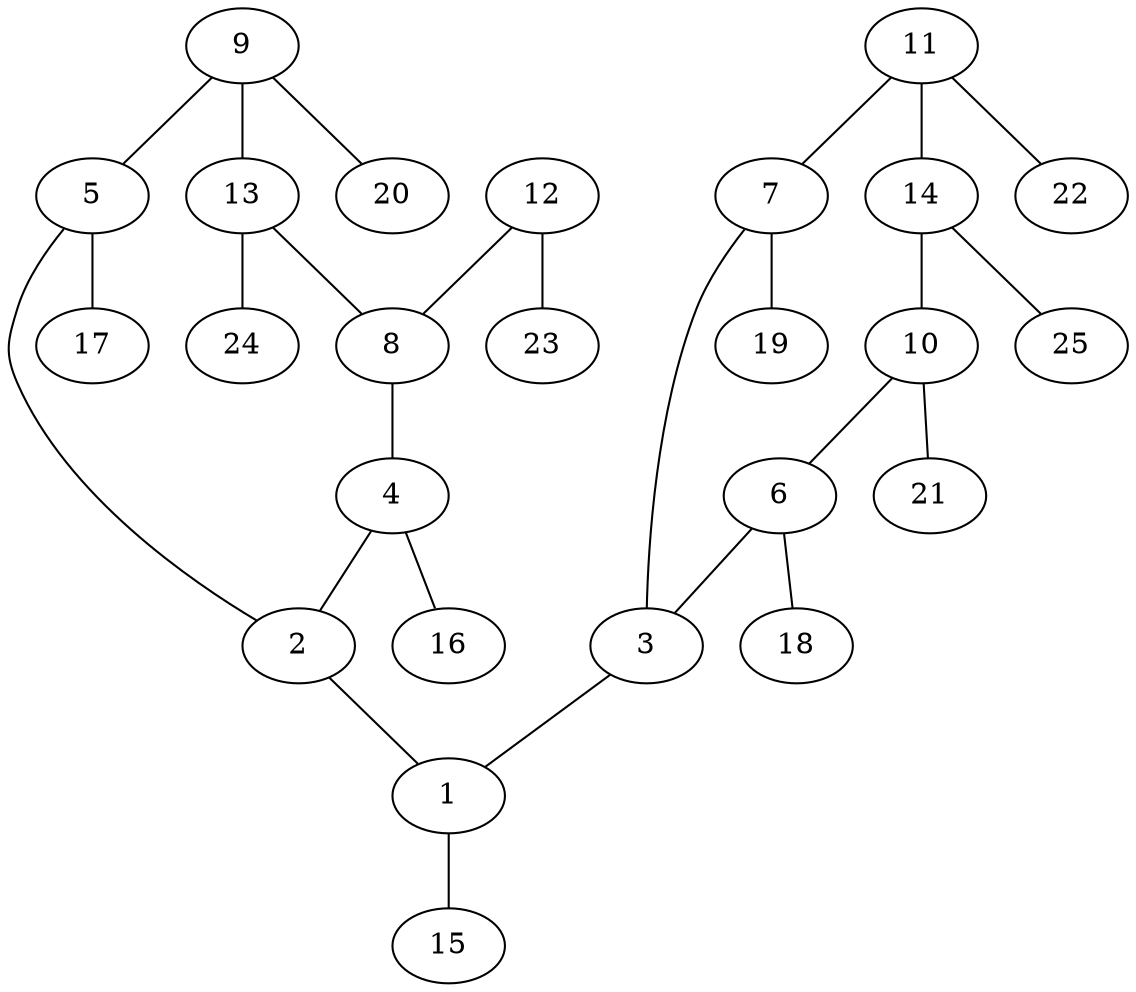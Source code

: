 graph molecule_398 {
	1	 [chem=N];
	15	 [chem=H];
	1 -- 15	 [valence=1];
	2	 [chem=C];
	2 -- 1	 [valence=1];
	3	 [chem=C];
	3 -- 1	 [valence=1];
	4	 [chem=C];
	4 -- 2	 [valence=2];
	16	 [chem=H];
	4 -- 16	 [valence=1];
	5	 [chem=C];
	5 -- 2	 [valence=1];
	17	 [chem=H];
	5 -- 17	 [valence=1];
	6	 [chem=C];
	6 -- 3	 [valence=2];
	18	 [chem=H];
	6 -- 18	 [valence=1];
	7	 [chem=C];
	7 -- 3	 [valence=1];
	19	 [chem=H];
	7 -- 19	 [valence=1];
	8	 [chem=C];
	8 -- 4	 [valence=1];
	9	 [chem=C];
	9 -- 5	 [valence=2];
	13	 [chem=C];
	9 -- 13	 [valence=1];
	20	 [chem=H];
	9 -- 20	 [valence=1];
	10	 [chem=C];
	10 -- 6	 [valence=1];
	21	 [chem=H];
	10 -- 21	 [valence=1];
	11	 [chem=C];
	11 -- 7	 [valence=2];
	14	 [chem=C];
	11 -- 14	 [valence=1];
	22	 [chem=H];
	11 -- 22	 [valence=1];
	12	 [chem=O];
	12 -- 8	 [valence=1];
	23	 [chem=H];
	12 -- 23	 [valence=1];
	13 -- 8	 [valence=2];
	24	 [chem=H];
	13 -- 24	 [valence=1];
	14 -- 10	 [valence=2];
	25	 [chem=H];
	14 -- 25	 [valence=1];
}
